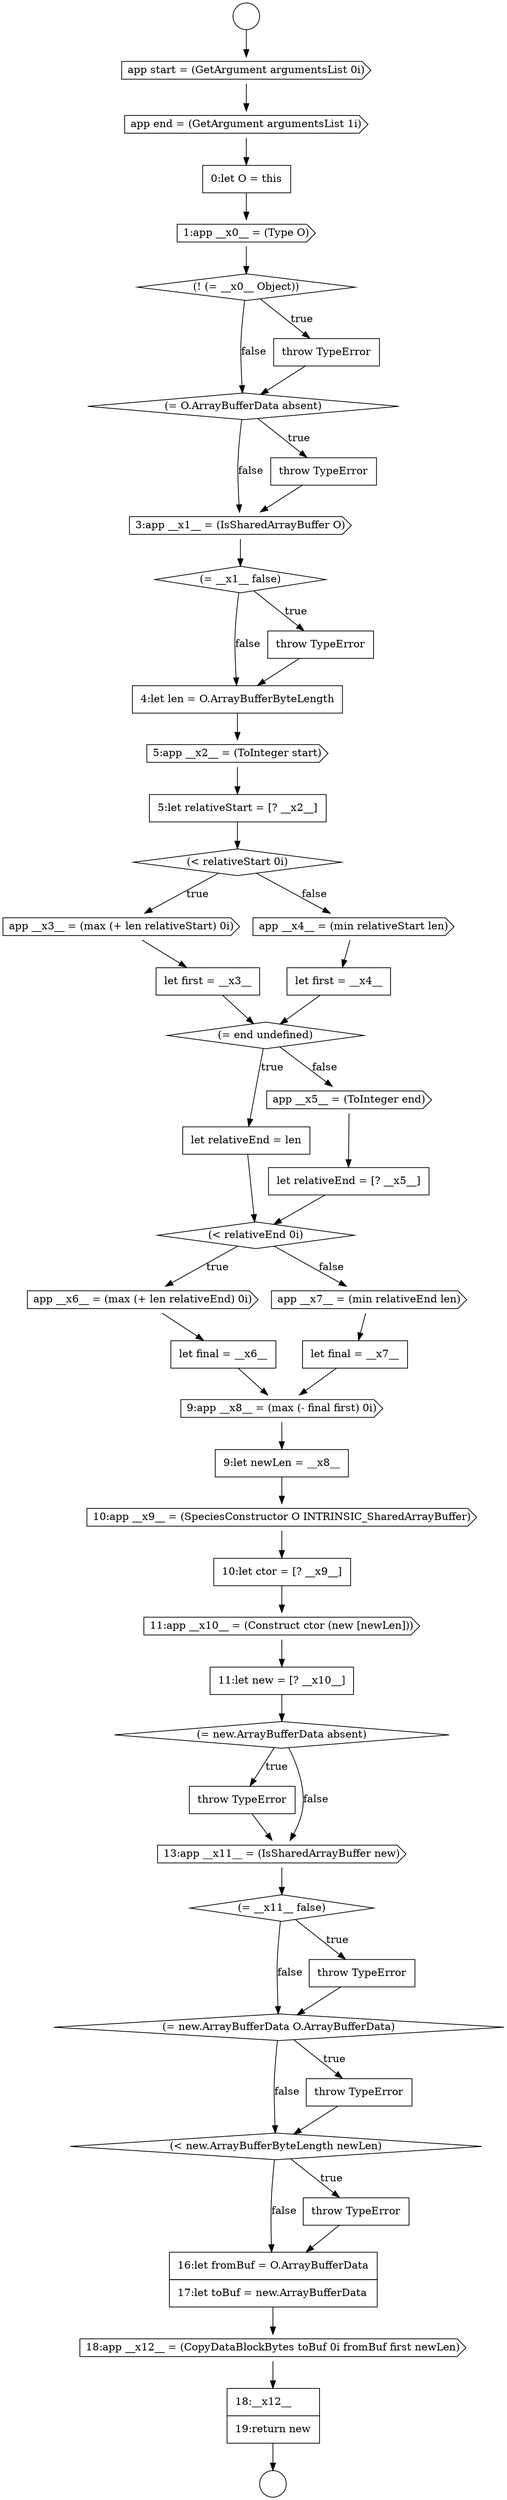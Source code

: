 digraph {
  node16836 [shape=none, margin=0, label=<<font color="black">
    <table border="0" cellborder="1" cellspacing="0" cellpadding="10">
      <tr><td align="left">0:let O = this</td></tr>
    </table>
  </font>> color="black" fillcolor="white" style=filled]
  node16840 [shape=diamond, label=<<font color="black">(= O.ArrayBufferData absent)</font>> color="black" fillcolor="white" style=filled]
  node16834 [shape=cds, label=<<font color="black">app start = (GetArgument argumentsList 0i)</font>> color="black" fillcolor="white" style=filled]
  node16838 [shape=diamond, label=<<font color="black">(! (= __x0__ Object))</font>> color="black" fillcolor="white" style=filled]
  node16842 [shape=cds, label=<<font color="black">3:app __x1__ = (IsSharedArrayBuffer O)</font>> color="black" fillcolor="white" style=filled]
  node16862 [shape=cds, label=<<font color="black">9:app __x8__ = (max (- final first) 0i)</font>> color="black" fillcolor="white" style=filled]
  node16845 [shape=none, margin=0, label=<<font color="black">
    <table border="0" cellborder="1" cellspacing="0" cellpadding="10">
      <tr><td align="left">4:let len = O.ArrayBufferByteLength</td></tr>
    </table>
  </font>> color="black" fillcolor="white" style=filled]
  node16868 [shape=diamond, label=<<font color="black">(= new.ArrayBufferData absent)</font>> color="black" fillcolor="white" style=filled]
  node16849 [shape=cds, label=<<font color="black">app __x3__ = (max (+ len relativeStart) 0i)</font>> color="black" fillcolor="white" style=filled]
  node16877 [shape=none, margin=0, label=<<font color="black">
    <table border="0" cellborder="1" cellspacing="0" cellpadding="10">
      <tr><td align="left">16:let fromBuf = O.ArrayBufferData</td></tr>
      <tr><td align="left">17:let toBuf = new.ArrayBufferData</td></tr>
    </table>
  </font>> color="black" fillcolor="white" style=filled]
  node16853 [shape=diamond, label=<<font color="black">(= end undefined)</font>> color="black" fillcolor="white" style=filled]
  node16848 [shape=diamond, label=<<font color="black">(&lt; relativeStart 0i)</font>> color="black" fillcolor="white" style=filled]
  node16873 [shape=diamond, label=<<font color="black">(= new.ArrayBufferData O.ArrayBufferData)</font>> color="black" fillcolor="white" style=filled]
  node16872 [shape=none, margin=0, label=<<font color="black">
    <table border="0" cellborder="1" cellspacing="0" cellpadding="10">
      <tr><td align="left">throw TypeError</td></tr>
    </table>
  </font>> color="black" fillcolor="white" style=filled]
  node16841 [shape=none, margin=0, label=<<font color="black">
    <table border="0" cellborder="1" cellspacing="0" cellpadding="10">
      <tr><td align="left">throw TypeError</td></tr>
    </table>
  </font>> color="black" fillcolor="white" style=filled]
  node16858 [shape=cds, label=<<font color="black">app __x6__ = (max (+ len relativeEnd) 0i)</font>> color="black" fillcolor="white" style=filled]
  node16861 [shape=none, margin=0, label=<<font color="black">
    <table border="0" cellborder="1" cellspacing="0" cellpadding="10">
      <tr><td align="left">let final = __x7__</td></tr>
    </table>
  </font>> color="black" fillcolor="white" style=filled]
  node16865 [shape=none, margin=0, label=<<font color="black">
    <table border="0" cellborder="1" cellspacing="0" cellpadding="10">
      <tr><td align="left">10:let ctor = [? __x9__]</td></tr>
    </table>
  </font>> color="black" fillcolor="white" style=filled]
  node16833 [shape=circle label=" " color="black" fillcolor="white" style=filled]
  node16850 [shape=none, margin=0, label=<<font color="black">
    <table border="0" cellborder="1" cellspacing="0" cellpadding="10">
      <tr><td align="left">let first = __x3__</td></tr>
    </table>
  </font>> color="black" fillcolor="white" style=filled]
  node16847 [shape=none, margin=0, label=<<font color="black">
    <table border="0" cellborder="1" cellspacing="0" cellpadding="10">
      <tr><td align="left">5:let relativeStart = [? __x2__]</td></tr>
    </table>
  </font>> color="black" fillcolor="white" style=filled]
  node16832 [shape=circle label=" " color="black" fillcolor="white" style=filled]
  node16844 [shape=none, margin=0, label=<<font color="black">
    <table border="0" cellborder="1" cellspacing="0" cellpadding="10">
      <tr><td align="left">throw TypeError</td></tr>
    </table>
  </font>> color="black" fillcolor="white" style=filled]
  node16837 [shape=cds, label=<<font color="black">1:app __x0__ = (Type O)</font>> color="black" fillcolor="white" style=filled]
  node16854 [shape=none, margin=0, label=<<font color="black">
    <table border="0" cellborder="1" cellspacing="0" cellpadding="10">
      <tr><td align="left">let relativeEnd = len</td></tr>
    </table>
  </font>> color="black" fillcolor="white" style=filled]
  node16879 [shape=none, margin=0, label=<<font color="black">
    <table border="0" cellborder="1" cellspacing="0" cellpadding="10">
      <tr><td align="left">18:__x12__</td></tr>
      <tr><td align="left">19:return new</td></tr>
    </table>
  </font>> color="black" fillcolor="white" style=filled]
  node16876 [shape=none, margin=0, label=<<font color="black">
    <table border="0" cellborder="1" cellspacing="0" cellpadding="10">
      <tr><td align="left">throw TypeError</td></tr>
    </table>
  </font>> color="black" fillcolor="white" style=filled]
  node16857 [shape=diamond, label=<<font color="black">(&lt; relativeEnd 0i)</font>> color="black" fillcolor="white" style=filled]
  node16869 [shape=none, margin=0, label=<<font color="black">
    <table border="0" cellborder="1" cellspacing="0" cellpadding="10">
      <tr><td align="left">throw TypeError</td></tr>
    </table>
  </font>> color="black" fillcolor="white" style=filled]
  node16866 [shape=cds, label=<<font color="black">11:app __x10__ = (Construct ctor (new [newLen]))</font>> color="black" fillcolor="white" style=filled]
  node16855 [shape=cds, label=<<font color="black">app __x5__ = (ToInteger end)</font>> color="black" fillcolor="white" style=filled]
  node16851 [shape=cds, label=<<font color="black">app __x4__ = (min relativeStart len)</font>> color="black" fillcolor="white" style=filled]
  node16864 [shape=cds, label=<<font color="black">10:app __x9__ = (SpeciesConstructor O INTRINSIC_SharedArrayBuffer)</font>> color="black" fillcolor="white" style=filled]
  node16863 [shape=none, margin=0, label=<<font color="black">
    <table border="0" cellborder="1" cellspacing="0" cellpadding="10">
      <tr><td align="left">9:let newLen = __x8__</td></tr>
    </table>
  </font>> color="black" fillcolor="white" style=filled]
  node16860 [shape=cds, label=<<font color="black">app __x7__ = (min relativeEnd len)</font>> color="black" fillcolor="white" style=filled]
  node16843 [shape=diamond, label=<<font color="black">(= __x1__ false)</font>> color="black" fillcolor="white" style=filled]
  node16875 [shape=diamond, label=<<font color="black">(&lt; new.ArrayBufferByteLength newLen)</font>> color="black" fillcolor="white" style=filled]
  node16870 [shape=cds, label=<<font color="black">13:app __x11__ = (IsSharedArrayBuffer new)</font>> color="black" fillcolor="white" style=filled]
  node16839 [shape=none, margin=0, label=<<font color="black">
    <table border="0" cellborder="1" cellspacing="0" cellpadding="10">
      <tr><td align="left">throw TypeError</td></tr>
    </table>
  </font>> color="black" fillcolor="white" style=filled]
  node16846 [shape=cds, label=<<font color="black">5:app __x2__ = (ToInteger start)</font>> color="black" fillcolor="white" style=filled]
  node16852 [shape=none, margin=0, label=<<font color="black">
    <table border="0" cellborder="1" cellspacing="0" cellpadding="10">
      <tr><td align="left">let first = __x4__</td></tr>
    </table>
  </font>> color="black" fillcolor="white" style=filled]
  node16835 [shape=cds, label=<<font color="black">app end = (GetArgument argumentsList 1i)</font>> color="black" fillcolor="white" style=filled]
  node16867 [shape=none, margin=0, label=<<font color="black">
    <table border="0" cellborder="1" cellspacing="0" cellpadding="10">
      <tr><td align="left">11:let new = [? __x10__]</td></tr>
    </table>
  </font>> color="black" fillcolor="white" style=filled]
  node16878 [shape=cds, label=<<font color="black">18:app __x12__ = (CopyDataBlockBytes toBuf 0i fromBuf first newLen)</font>> color="black" fillcolor="white" style=filled]
  node16871 [shape=diamond, label=<<font color="black">(= __x11__ false)</font>> color="black" fillcolor="white" style=filled]
  node16874 [shape=none, margin=0, label=<<font color="black">
    <table border="0" cellborder="1" cellspacing="0" cellpadding="10">
      <tr><td align="left">throw TypeError</td></tr>
    </table>
  </font>> color="black" fillcolor="white" style=filled]
  node16859 [shape=none, margin=0, label=<<font color="black">
    <table border="0" cellborder="1" cellspacing="0" cellpadding="10">
      <tr><td align="left">let final = __x6__</td></tr>
    </table>
  </font>> color="black" fillcolor="white" style=filled]
  node16856 [shape=none, margin=0, label=<<font color="black">
    <table border="0" cellborder="1" cellspacing="0" cellpadding="10">
      <tr><td align="left">let relativeEnd = [? __x5__]</td></tr>
    </table>
  </font>> color="black" fillcolor="white" style=filled]
  node16866 -> node16867 [ color="black"]
  node16859 -> node16862 [ color="black"]
  node16847 -> node16848 [ color="black"]
  node16839 -> node16840 [ color="black"]
  node16858 -> node16859 [ color="black"]
  node16846 -> node16847 [ color="black"]
  node16865 -> node16866 [ color="black"]
  node16850 -> node16853 [ color="black"]
  node16868 -> node16869 [label=<<font color="black">true</font>> color="black"]
  node16868 -> node16870 [label=<<font color="black">false</font>> color="black"]
  node16852 -> node16853 [ color="black"]
  node16843 -> node16844 [label=<<font color="black">true</font>> color="black"]
  node16843 -> node16845 [label=<<font color="black">false</font>> color="black"]
  node16855 -> node16856 [ color="black"]
  node16832 -> node16834 [ color="black"]
  node16840 -> node16841 [label=<<font color="black">true</font>> color="black"]
  node16840 -> node16842 [label=<<font color="black">false</font>> color="black"]
  node16838 -> node16839 [label=<<font color="black">true</font>> color="black"]
  node16838 -> node16840 [label=<<font color="black">false</font>> color="black"]
  node16836 -> node16837 [ color="black"]
  node16841 -> node16842 [ color="black"]
  node16861 -> node16862 [ color="black"]
  node16873 -> node16874 [label=<<font color="black">true</font>> color="black"]
  node16873 -> node16875 [label=<<font color="black">false</font>> color="black"]
  node16876 -> node16877 [ color="black"]
  node16864 -> node16865 [ color="black"]
  node16872 -> node16873 [ color="black"]
  node16856 -> node16857 [ color="black"]
  node16844 -> node16845 [ color="black"]
  node16871 -> node16872 [label=<<font color="black">true</font>> color="black"]
  node16871 -> node16873 [label=<<font color="black">false</font>> color="black"]
  node16853 -> node16854 [label=<<font color="black">true</font>> color="black"]
  node16853 -> node16855 [label=<<font color="black">false</font>> color="black"]
  node16875 -> node16876 [label=<<font color="black">true</font>> color="black"]
  node16875 -> node16877 [label=<<font color="black">false</font>> color="black"]
  node16834 -> node16835 [ color="black"]
  node16851 -> node16852 [ color="black"]
  node16848 -> node16849 [label=<<font color="black">true</font>> color="black"]
  node16848 -> node16851 [label=<<font color="black">false</font>> color="black"]
  node16863 -> node16864 [ color="black"]
  node16837 -> node16838 [ color="black"]
  node16842 -> node16843 [ color="black"]
  node16862 -> node16863 [ color="black"]
  node16869 -> node16870 [ color="black"]
  node16849 -> node16850 [ color="black"]
  node16867 -> node16868 [ color="black"]
  node16877 -> node16878 [ color="black"]
  node16854 -> node16857 [ color="black"]
  node16835 -> node16836 [ color="black"]
  node16879 -> node16833 [ color="black"]
  node16860 -> node16861 [ color="black"]
  node16870 -> node16871 [ color="black"]
  node16874 -> node16875 [ color="black"]
  node16857 -> node16858 [label=<<font color="black">true</font>> color="black"]
  node16857 -> node16860 [label=<<font color="black">false</font>> color="black"]
  node16845 -> node16846 [ color="black"]
  node16878 -> node16879 [ color="black"]
}
